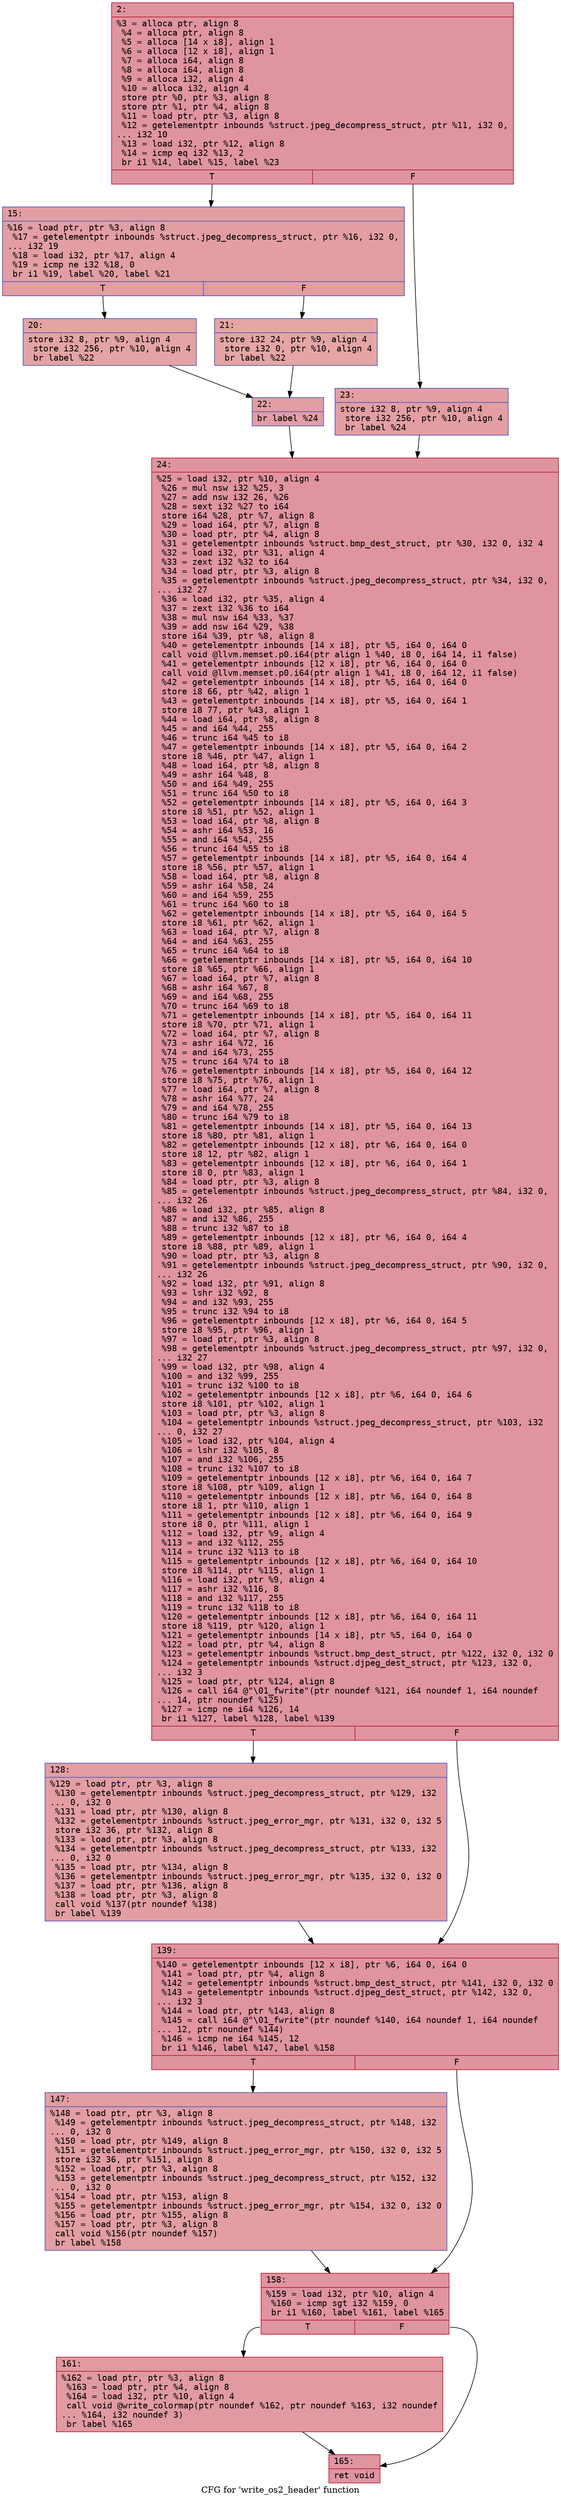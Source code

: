 digraph "CFG for 'write_os2_header' function" {
	label="CFG for 'write_os2_header' function";

	Node0x600003203160 [shape=record,color="#b70d28ff", style=filled, fillcolor="#b70d2870" fontname="Courier",label="{2:\l|  %3 = alloca ptr, align 8\l  %4 = alloca ptr, align 8\l  %5 = alloca [14 x i8], align 1\l  %6 = alloca [12 x i8], align 1\l  %7 = alloca i64, align 8\l  %8 = alloca i64, align 8\l  %9 = alloca i32, align 4\l  %10 = alloca i32, align 4\l  store ptr %0, ptr %3, align 8\l  store ptr %1, ptr %4, align 8\l  %11 = load ptr, ptr %3, align 8\l  %12 = getelementptr inbounds %struct.jpeg_decompress_struct, ptr %11, i32 0,\l... i32 10\l  %13 = load i32, ptr %12, align 8\l  %14 = icmp eq i32 %13, 2\l  br i1 %14, label %15, label %23\l|{<s0>T|<s1>F}}"];
	Node0x600003203160:s0 -> Node0x6000032031b0[tooltip="2 -> 15\nProbability 50.00%" ];
	Node0x600003203160:s1 -> Node0x6000032032f0[tooltip="2 -> 23\nProbability 50.00%" ];
	Node0x6000032031b0 [shape=record,color="#3d50c3ff", style=filled, fillcolor="#be242e70" fontname="Courier",label="{15:\l|  %16 = load ptr, ptr %3, align 8\l  %17 = getelementptr inbounds %struct.jpeg_decompress_struct, ptr %16, i32 0,\l... i32 19\l  %18 = load i32, ptr %17, align 4\l  %19 = icmp ne i32 %18, 0\l  br i1 %19, label %20, label %21\l|{<s0>T|<s1>F}}"];
	Node0x6000032031b0:s0 -> Node0x600003203200[tooltip="15 -> 20\nProbability 62.50%" ];
	Node0x6000032031b0:s1 -> Node0x600003203250[tooltip="15 -> 21\nProbability 37.50%" ];
	Node0x600003203200 [shape=record,color="#3d50c3ff", style=filled, fillcolor="#c32e3170" fontname="Courier",label="{20:\l|  store i32 8, ptr %9, align 4\l  store i32 256, ptr %10, align 4\l  br label %22\l}"];
	Node0x600003203200 -> Node0x6000032032a0[tooltip="20 -> 22\nProbability 100.00%" ];
	Node0x600003203250 [shape=record,color="#3d50c3ff", style=filled, fillcolor="#c5333470" fontname="Courier",label="{21:\l|  store i32 24, ptr %9, align 4\l  store i32 0, ptr %10, align 4\l  br label %22\l}"];
	Node0x600003203250 -> Node0x6000032032a0[tooltip="21 -> 22\nProbability 100.00%" ];
	Node0x6000032032a0 [shape=record,color="#3d50c3ff", style=filled, fillcolor="#be242e70" fontname="Courier",label="{22:\l|  br label %24\l}"];
	Node0x6000032032a0 -> Node0x600003203340[tooltip="22 -> 24\nProbability 100.00%" ];
	Node0x6000032032f0 [shape=record,color="#3d50c3ff", style=filled, fillcolor="#be242e70" fontname="Courier",label="{23:\l|  store i32 8, ptr %9, align 4\l  store i32 256, ptr %10, align 4\l  br label %24\l}"];
	Node0x6000032032f0 -> Node0x600003203340[tooltip="23 -> 24\nProbability 100.00%" ];
	Node0x600003203340 [shape=record,color="#b70d28ff", style=filled, fillcolor="#b70d2870" fontname="Courier",label="{24:\l|  %25 = load i32, ptr %10, align 4\l  %26 = mul nsw i32 %25, 3\l  %27 = add nsw i32 26, %26\l  %28 = sext i32 %27 to i64\l  store i64 %28, ptr %7, align 8\l  %29 = load i64, ptr %7, align 8\l  %30 = load ptr, ptr %4, align 8\l  %31 = getelementptr inbounds %struct.bmp_dest_struct, ptr %30, i32 0, i32 4\l  %32 = load i32, ptr %31, align 4\l  %33 = zext i32 %32 to i64\l  %34 = load ptr, ptr %3, align 8\l  %35 = getelementptr inbounds %struct.jpeg_decompress_struct, ptr %34, i32 0,\l... i32 27\l  %36 = load i32, ptr %35, align 4\l  %37 = zext i32 %36 to i64\l  %38 = mul nsw i64 %33, %37\l  %39 = add nsw i64 %29, %38\l  store i64 %39, ptr %8, align 8\l  %40 = getelementptr inbounds [14 x i8], ptr %5, i64 0, i64 0\l  call void @llvm.memset.p0.i64(ptr align 1 %40, i8 0, i64 14, i1 false)\l  %41 = getelementptr inbounds [12 x i8], ptr %6, i64 0, i64 0\l  call void @llvm.memset.p0.i64(ptr align 1 %41, i8 0, i64 12, i1 false)\l  %42 = getelementptr inbounds [14 x i8], ptr %5, i64 0, i64 0\l  store i8 66, ptr %42, align 1\l  %43 = getelementptr inbounds [14 x i8], ptr %5, i64 0, i64 1\l  store i8 77, ptr %43, align 1\l  %44 = load i64, ptr %8, align 8\l  %45 = and i64 %44, 255\l  %46 = trunc i64 %45 to i8\l  %47 = getelementptr inbounds [14 x i8], ptr %5, i64 0, i64 2\l  store i8 %46, ptr %47, align 1\l  %48 = load i64, ptr %8, align 8\l  %49 = ashr i64 %48, 8\l  %50 = and i64 %49, 255\l  %51 = trunc i64 %50 to i8\l  %52 = getelementptr inbounds [14 x i8], ptr %5, i64 0, i64 3\l  store i8 %51, ptr %52, align 1\l  %53 = load i64, ptr %8, align 8\l  %54 = ashr i64 %53, 16\l  %55 = and i64 %54, 255\l  %56 = trunc i64 %55 to i8\l  %57 = getelementptr inbounds [14 x i8], ptr %5, i64 0, i64 4\l  store i8 %56, ptr %57, align 1\l  %58 = load i64, ptr %8, align 8\l  %59 = ashr i64 %58, 24\l  %60 = and i64 %59, 255\l  %61 = trunc i64 %60 to i8\l  %62 = getelementptr inbounds [14 x i8], ptr %5, i64 0, i64 5\l  store i8 %61, ptr %62, align 1\l  %63 = load i64, ptr %7, align 8\l  %64 = and i64 %63, 255\l  %65 = trunc i64 %64 to i8\l  %66 = getelementptr inbounds [14 x i8], ptr %5, i64 0, i64 10\l  store i8 %65, ptr %66, align 1\l  %67 = load i64, ptr %7, align 8\l  %68 = ashr i64 %67, 8\l  %69 = and i64 %68, 255\l  %70 = trunc i64 %69 to i8\l  %71 = getelementptr inbounds [14 x i8], ptr %5, i64 0, i64 11\l  store i8 %70, ptr %71, align 1\l  %72 = load i64, ptr %7, align 8\l  %73 = ashr i64 %72, 16\l  %74 = and i64 %73, 255\l  %75 = trunc i64 %74 to i8\l  %76 = getelementptr inbounds [14 x i8], ptr %5, i64 0, i64 12\l  store i8 %75, ptr %76, align 1\l  %77 = load i64, ptr %7, align 8\l  %78 = ashr i64 %77, 24\l  %79 = and i64 %78, 255\l  %80 = trunc i64 %79 to i8\l  %81 = getelementptr inbounds [14 x i8], ptr %5, i64 0, i64 13\l  store i8 %80, ptr %81, align 1\l  %82 = getelementptr inbounds [12 x i8], ptr %6, i64 0, i64 0\l  store i8 12, ptr %82, align 1\l  %83 = getelementptr inbounds [12 x i8], ptr %6, i64 0, i64 1\l  store i8 0, ptr %83, align 1\l  %84 = load ptr, ptr %3, align 8\l  %85 = getelementptr inbounds %struct.jpeg_decompress_struct, ptr %84, i32 0,\l... i32 26\l  %86 = load i32, ptr %85, align 8\l  %87 = and i32 %86, 255\l  %88 = trunc i32 %87 to i8\l  %89 = getelementptr inbounds [12 x i8], ptr %6, i64 0, i64 4\l  store i8 %88, ptr %89, align 1\l  %90 = load ptr, ptr %3, align 8\l  %91 = getelementptr inbounds %struct.jpeg_decompress_struct, ptr %90, i32 0,\l... i32 26\l  %92 = load i32, ptr %91, align 8\l  %93 = lshr i32 %92, 8\l  %94 = and i32 %93, 255\l  %95 = trunc i32 %94 to i8\l  %96 = getelementptr inbounds [12 x i8], ptr %6, i64 0, i64 5\l  store i8 %95, ptr %96, align 1\l  %97 = load ptr, ptr %3, align 8\l  %98 = getelementptr inbounds %struct.jpeg_decompress_struct, ptr %97, i32 0,\l... i32 27\l  %99 = load i32, ptr %98, align 4\l  %100 = and i32 %99, 255\l  %101 = trunc i32 %100 to i8\l  %102 = getelementptr inbounds [12 x i8], ptr %6, i64 0, i64 6\l  store i8 %101, ptr %102, align 1\l  %103 = load ptr, ptr %3, align 8\l  %104 = getelementptr inbounds %struct.jpeg_decompress_struct, ptr %103, i32\l... 0, i32 27\l  %105 = load i32, ptr %104, align 4\l  %106 = lshr i32 %105, 8\l  %107 = and i32 %106, 255\l  %108 = trunc i32 %107 to i8\l  %109 = getelementptr inbounds [12 x i8], ptr %6, i64 0, i64 7\l  store i8 %108, ptr %109, align 1\l  %110 = getelementptr inbounds [12 x i8], ptr %6, i64 0, i64 8\l  store i8 1, ptr %110, align 1\l  %111 = getelementptr inbounds [12 x i8], ptr %6, i64 0, i64 9\l  store i8 0, ptr %111, align 1\l  %112 = load i32, ptr %9, align 4\l  %113 = and i32 %112, 255\l  %114 = trunc i32 %113 to i8\l  %115 = getelementptr inbounds [12 x i8], ptr %6, i64 0, i64 10\l  store i8 %114, ptr %115, align 1\l  %116 = load i32, ptr %9, align 4\l  %117 = ashr i32 %116, 8\l  %118 = and i32 %117, 255\l  %119 = trunc i32 %118 to i8\l  %120 = getelementptr inbounds [12 x i8], ptr %6, i64 0, i64 11\l  store i8 %119, ptr %120, align 1\l  %121 = getelementptr inbounds [14 x i8], ptr %5, i64 0, i64 0\l  %122 = load ptr, ptr %4, align 8\l  %123 = getelementptr inbounds %struct.bmp_dest_struct, ptr %122, i32 0, i32 0\l  %124 = getelementptr inbounds %struct.djpeg_dest_struct, ptr %123, i32 0,\l... i32 3\l  %125 = load ptr, ptr %124, align 8\l  %126 = call i64 @\"\\01_fwrite\"(ptr noundef %121, i64 noundef 1, i64 noundef\l... 14, ptr noundef %125)\l  %127 = icmp ne i64 %126, 14\l  br i1 %127, label %128, label %139\l|{<s0>T|<s1>F}}"];
	Node0x600003203340:s0 -> Node0x600003203390[tooltip="24 -> 128\nProbability 50.00%" ];
	Node0x600003203340:s1 -> Node0x6000032033e0[tooltip="24 -> 139\nProbability 50.00%" ];
	Node0x600003203390 [shape=record,color="#3d50c3ff", style=filled, fillcolor="#be242e70" fontname="Courier",label="{128:\l|  %129 = load ptr, ptr %3, align 8\l  %130 = getelementptr inbounds %struct.jpeg_decompress_struct, ptr %129, i32\l... 0, i32 0\l  %131 = load ptr, ptr %130, align 8\l  %132 = getelementptr inbounds %struct.jpeg_error_mgr, ptr %131, i32 0, i32 5\l  store i32 36, ptr %132, align 8\l  %133 = load ptr, ptr %3, align 8\l  %134 = getelementptr inbounds %struct.jpeg_decompress_struct, ptr %133, i32\l... 0, i32 0\l  %135 = load ptr, ptr %134, align 8\l  %136 = getelementptr inbounds %struct.jpeg_error_mgr, ptr %135, i32 0, i32 0\l  %137 = load ptr, ptr %136, align 8\l  %138 = load ptr, ptr %3, align 8\l  call void %137(ptr noundef %138)\l  br label %139\l}"];
	Node0x600003203390 -> Node0x6000032033e0[tooltip="128 -> 139\nProbability 100.00%" ];
	Node0x6000032033e0 [shape=record,color="#b70d28ff", style=filled, fillcolor="#b70d2870" fontname="Courier",label="{139:\l|  %140 = getelementptr inbounds [12 x i8], ptr %6, i64 0, i64 0\l  %141 = load ptr, ptr %4, align 8\l  %142 = getelementptr inbounds %struct.bmp_dest_struct, ptr %141, i32 0, i32 0\l  %143 = getelementptr inbounds %struct.djpeg_dest_struct, ptr %142, i32 0,\l... i32 3\l  %144 = load ptr, ptr %143, align 8\l  %145 = call i64 @\"\\01_fwrite\"(ptr noundef %140, i64 noundef 1, i64 noundef\l... 12, ptr noundef %144)\l  %146 = icmp ne i64 %145, 12\l  br i1 %146, label %147, label %158\l|{<s0>T|<s1>F}}"];
	Node0x6000032033e0:s0 -> Node0x600003203430[tooltip="139 -> 147\nProbability 50.00%" ];
	Node0x6000032033e0:s1 -> Node0x600003203480[tooltip="139 -> 158\nProbability 50.00%" ];
	Node0x600003203430 [shape=record,color="#3d50c3ff", style=filled, fillcolor="#be242e70" fontname="Courier",label="{147:\l|  %148 = load ptr, ptr %3, align 8\l  %149 = getelementptr inbounds %struct.jpeg_decompress_struct, ptr %148, i32\l... 0, i32 0\l  %150 = load ptr, ptr %149, align 8\l  %151 = getelementptr inbounds %struct.jpeg_error_mgr, ptr %150, i32 0, i32 5\l  store i32 36, ptr %151, align 8\l  %152 = load ptr, ptr %3, align 8\l  %153 = getelementptr inbounds %struct.jpeg_decompress_struct, ptr %152, i32\l... 0, i32 0\l  %154 = load ptr, ptr %153, align 8\l  %155 = getelementptr inbounds %struct.jpeg_error_mgr, ptr %154, i32 0, i32 0\l  %156 = load ptr, ptr %155, align 8\l  %157 = load ptr, ptr %3, align 8\l  call void %156(ptr noundef %157)\l  br label %158\l}"];
	Node0x600003203430 -> Node0x600003203480[tooltip="147 -> 158\nProbability 100.00%" ];
	Node0x600003203480 [shape=record,color="#b70d28ff", style=filled, fillcolor="#b70d2870" fontname="Courier",label="{158:\l|  %159 = load i32, ptr %10, align 4\l  %160 = icmp sgt i32 %159, 0\l  br i1 %160, label %161, label %165\l|{<s0>T|<s1>F}}"];
	Node0x600003203480:s0 -> Node0x6000032034d0[tooltip="158 -> 161\nProbability 62.50%" ];
	Node0x600003203480:s1 -> Node0x600003203520[tooltip="158 -> 165\nProbability 37.50%" ];
	Node0x6000032034d0 [shape=record,color="#b70d28ff", style=filled, fillcolor="#bb1b2c70" fontname="Courier",label="{161:\l|  %162 = load ptr, ptr %3, align 8\l  %163 = load ptr, ptr %4, align 8\l  %164 = load i32, ptr %10, align 4\l  call void @write_colormap(ptr noundef %162, ptr noundef %163, i32 noundef\l... %164, i32 noundef 3)\l  br label %165\l}"];
	Node0x6000032034d0 -> Node0x600003203520[tooltip="161 -> 165\nProbability 100.00%" ];
	Node0x600003203520 [shape=record,color="#b70d28ff", style=filled, fillcolor="#b70d2870" fontname="Courier",label="{165:\l|  ret void\l}"];
}
